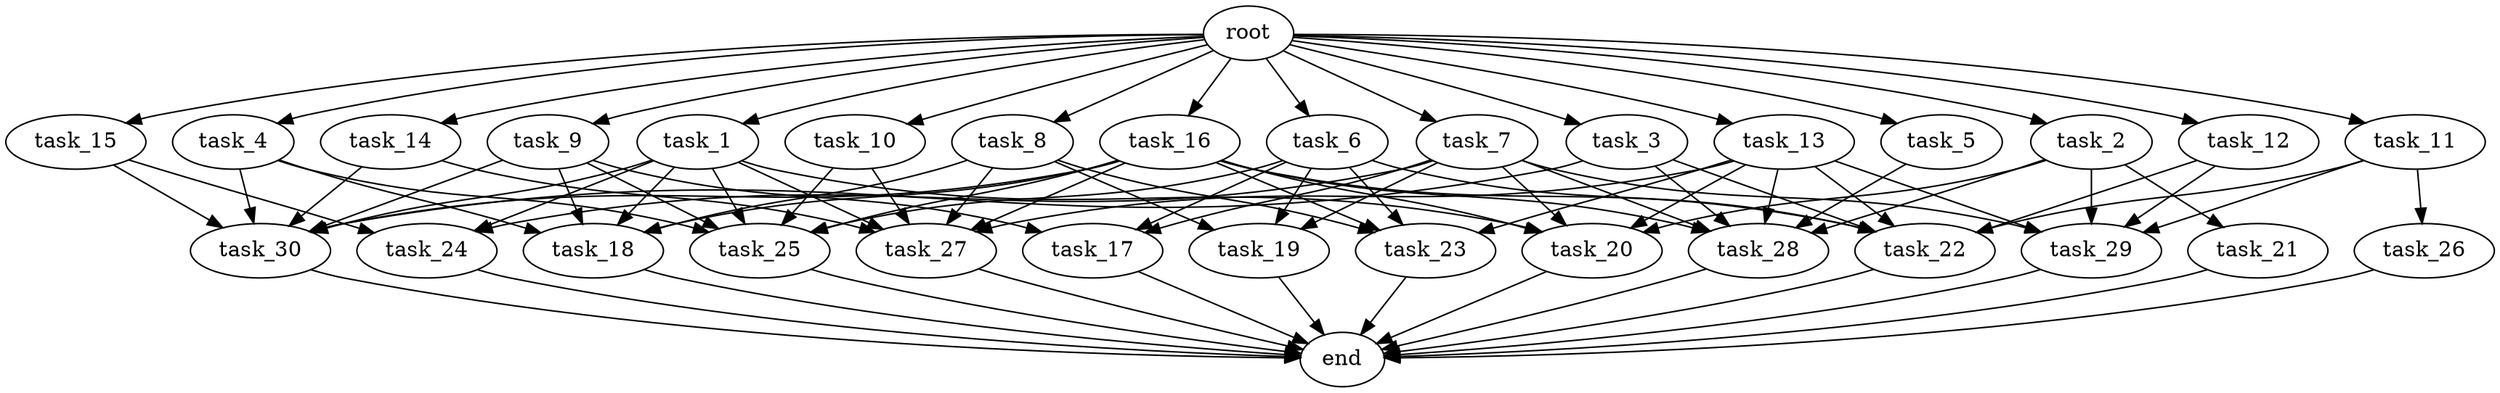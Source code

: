 digraph G {
  root [size="0.000000e+00"];
  task_1 [size="4.901391e+09"];
  task_2 [size="1.483413e+10"];
  task_3 [size="6.533116e+10"];
  task_4 [size="3.681738e+09"];
  task_5 [size="8.538439e+10"];
  task_6 [size="6.670298e+10"];
  task_7 [size="8.380306e+10"];
  task_8 [size="2.985117e+10"];
  task_9 [size="9.203927e+10"];
  task_10 [size="4.912646e+09"];
  task_11 [size="4.170152e+10"];
  task_12 [size="1.783306e+10"];
  task_13 [size="6.721233e+10"];
  task_14 [size="6.111286e+10"];
  task_15 [size="6.915445e+10"];
  task_16 [size="5.950095e+10"];
  task_17 [size="7.873288e+10"];
  task_18 [size="1.775015e+10"];
  task_19 [size="4.553923e+10"];
  task_20 [size="5.790084e+10"];
  task_21 [size="9.314867e+10"];
  task_22 [size="9.321698e+09"];
  task_23 [size="2.993646e+10"];
  task_24 [size="3.686326e+10"];
  task_25 [size="3.790015e+10"];
  task_26 [size="6.775991e+09"];
  task_27 [size="4.273811e+10"];
  task_28 [size="5.505160e+10"];
  task_29 [size="2.929034e+10"];
  task_30 [size="1.346323e+10"];
  end [size="0.000000e+00"];

  root -> task_1 [size="1.000000e-12"];
  root -> task_2 [size="1.000000e-12"];
  root -> task_3 [size="1.000000e-12"];
  root -> task_4 [size="1.000000e-12"];
  root -> task_5 [size="1.000000e-12"];
  root -> task_6 [size="1.000000e-12"];
  root -> task_7 [size="1.000000e-12"];
  root -> task_8 [size="1.000000e-12"];
  root -> task_9 [size="1.000000e-12"];
  root -> task_10 [size="1.000000e-12"];
  root -> task_11 [size="1.000000e-12"];
  root -> task_12 [size="1.000000e-12"];
  root -> task_13 [size="1.000000e-12"];
  root -> task_14 [size="1.000000e-12"];
  root -> task_15 [size="1.000000e-12"];
  root -> task_16 [size="1.000000e-12"];
  task_1 -> task_18 [size="3.550031e+07"];
  task_1 -> task_20 [size="1.158017e+08"];
  task_1 -> task_24 [size="1.228775e+08"];
  task_1 -> task_25 [size="6.316691e+07"];
  task_1 -> task_27 [size="7.123018e+07"];
  task_1 -> task_30 [size="1.923319e+07"];
  task_2 -> task_20 [size="1.158017e+08"];
  task_2 -> task_21 [size="9.314867e+08"];
  task_2 -> task_28 [size="9.175267e+07"];
  task_2 -> task_29 [size="5.858069e+07"];
  task_3 -> task_22 [size="1.553616e+07"];
  task_3 -> task_28 [size="9.175267e+07"];
  task_3 -> task_30 [size="1.923319e+07"];
  task_4 -> task_18 [size="3.550031e+07"];
  task_4 -> task_25 [size="6.316691e+07"];
  task_4 -> task_30 [size="1.923319e+07"];
  task_5 -> task_28 [size="9.175267e+07"];
  task_6 -> task_17 [size="2.624429e+08"];
  task_6 -> task_19 [size="1.517974e+08"];
  task_6 -> task_22 [size="1.553616e+07"];
  task_6 -> task_23 [size="7.484114e+07"];
  task_6 -> task_25 [size="6.316691e+07"];
  task_7 -> task_17 [size="2.624429e+08"];
  task_7 -> task_19 [size="1.517974e+08"];
  task_7 -> task_20 [size="1.158017e+08"];
  task_7 -> task_24 [size="1.228775e+08"];
  task_7 -> task_28 [size="9.175267e+07"];
  task_7 -> task_29 [size="5.858069e+07"];
  task_8 -> task_18 [size="3.550031e+07"];
  task_8 -> task_19 [size="1.517974e+08"];
  task_8 -> task_23 [size="7.484114e+07"];
  task_8 -> task_27 [size="7.123018e+07"];
  task_9 -> task_17 [size="2.624429e+08"];
  task_9 -> task_18 [size="3.550031e+07"];
  task_9 -> task_25 [size="6.316691e+07"];
  task_9 -> task_30 [size="1.923319e+07"];
  task_10 -> task_25 [size="6.316691e+07"];
  task_10 -> task_27 [size="7.123018e+07"];
  task_11 -> task_22 [size="1.553616e+07"];
  task_11 -> task_26 [size="6.775991e+07"];
  task_11 -> task_29 [size="5.858069e+07"];
  task_12 -> task_22 [size="1.553616e+07"];
  task_12 -> task_29 [size="5.858069e+07"];
  task_13 -> task_20 [size="1.158017e+08"];
  task_13 -> task_22 [size="1.553616e+07"];
  task_13 -> task_23 [size="7.484114e+07"];
  task_13 -> task_27 [size="7.123018e+07"];
  task_13 -> task_28 [size="9.175267e+07"];
  task_13 -> task_29 [size="5.858069e+07"];
  task_14 -> task_27 [size="7.123018e+07"];
  task_14 -> task_30 [size="1.923319e+07"];
  task_15 -> task_24 [size="1.228775e+08"];
  task_15 -> task_30 [size="1.923319e+07"];
  task_16 -> task_18 [size="3.550031e+07"];
  task_16 -> task_20 [size="1.158017e+08"];
  task_16 -> task_22 [size="1.553616e+07"];
  task_16 -> task_23 [size="7.484114e+07"];
  task_16 -> task_25 [size="6.316691e+07"];
  task_16 -> task_27 [size="7.123018e+07"];
  task_16 -> task_28 [size="9.175267e+07"];
  task_16 -> task_30 [size="1.923319e+07"];
  task_17 -> end [size="1.000000e-12"];
  task_18 -> end [size="1.000000e-12"];
  task_19 -> end [size="1.000000e-12"];
  task_20 -> end [size="1.000000e-12"];
  task_21 -> end [size="1.000000e-12"];
  task_22 -> end [size="1.000000e-12"];
  task_23 -> end [size="1.000000e-12"];
  task_24 -> end [size="1.000000e-12"];
  task_25 -> end [size="1.000000e-12"];
  task_26 -> end [size="1.000000e-12"];
  task_27 -> end [size="1.000000e-12"];
  task_28 -> end [size="1.000000e-12"];
  task_29 -> end [size="1.000000e-12"];
  task_30 -> end [size="1.000000e-12"];
}
